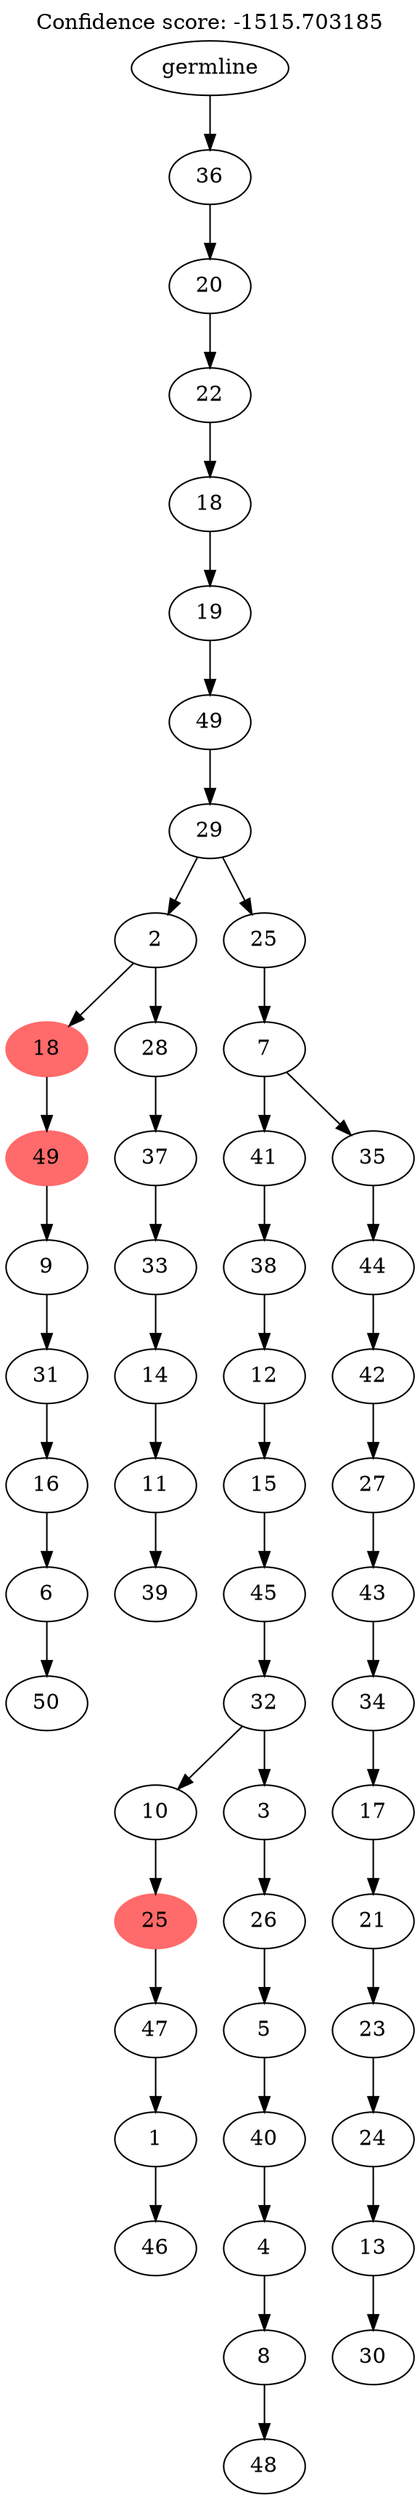 digraph g {
	"52" -> "53";
	"53" [label="50"];
	"51" -> "52";
	"52" [label="6"];
	"50" -> "51";
	"51" [label="16"];
	"49" -> "50";
	"50" [label="31"];
	"48" -> "49";
	"49" [label="9"];
	"47" -> "48";
	"48" [color=indianred1, style=filled, label="49"];
	"45" -> "46";
	"46" [label="39"];
	"44" -> "45";
	"45" [label="11"];
	"43" -> "44";
	"44" [label="14"];
	"42" -> "43";
	"43" [label="33"];
	"41" -> "42";
	"42" [label="37"];
	"40" -> "41";
	"41" [label="28"];
	"40" -> "47";
	"47" [color=indianred1, style=filled, label="18"];
	"38" -> "39";
	"39" [label="46"];
	"37" -> "38";
	"38" [label="1"];
	"36" -> "37";
	"37" [label="47"];
	"35" -> "36";
	"36" [color=indianred1, style=filled, label="25"];
	"33" -> "34";
	"34" [label="48"];
	"32" -> "33";
	"33" [label="8"];
	"31" -> "32";
	"32" [label="4"];
	"30" -> "31";
	"31" [label="40"];
	"29" -> "30";
	"30" [label="5"];
	"28" -> "29";
	"29" [label="26"];
	"27" -> "28";
	"28" [label="3"];
	"27" -> "35";
	"35" [label="10"];
	"26" -> "27";
	"27" [label="32"];
	"25" -> "26";
	"26" [label="45"];
	"24" -> "25";
	"25" [label="15"];
	"23" -> "24";
	"24" [label="12"];
	"22" -> "23";
	"23" [label="38"];
	"20" -> "21";
	"21" [label="30"];
	"19" -> "20";
	"20" [label="13"];
	"18" -> "19";
	"19" [label="24"];
	"17" -> "18";
	"18" [label="23"];
	"16" -> "17";
	"17" [label="21"];
	"15" -> "16";
	"16" [label="17"];
	"14" -> "15";
	"15" [label="34"];
	"13" -> "14";
	"14" [label="43"];
	"12" -> "13";
	"13" [label="27"];
	"11" -> "12";
	"12" [label="42"];
	"10" -> "11";
	"11" [label="44"];
	"9" -> "10";
	"10" [label="35"];
	"9" -> "22";
	"22" [label="41"];
	"8" -> "9";
	"9" [label="7"];
	"7" -> "8";
	"8" [label="25"];
	"7" -> "40";
	"40" [label="2"];
	"6" -> "7";
	"7" [label="29"];
	"5" -> "6";
	"6" [label="49"];
	"4" -> "5";
	"5" [label="19"];
	"3" -> "4";
	"4" [label="18"];
	"2" -> "3";
	"3" [label="22"];
	"1" -> "2";
	"2" [label="20"];
	"0" -> "1";
	"1" [label="36"];
	"0" [label="germline"];
	labelloc="t";
	label="Confidence score: -1515.703185";
}
